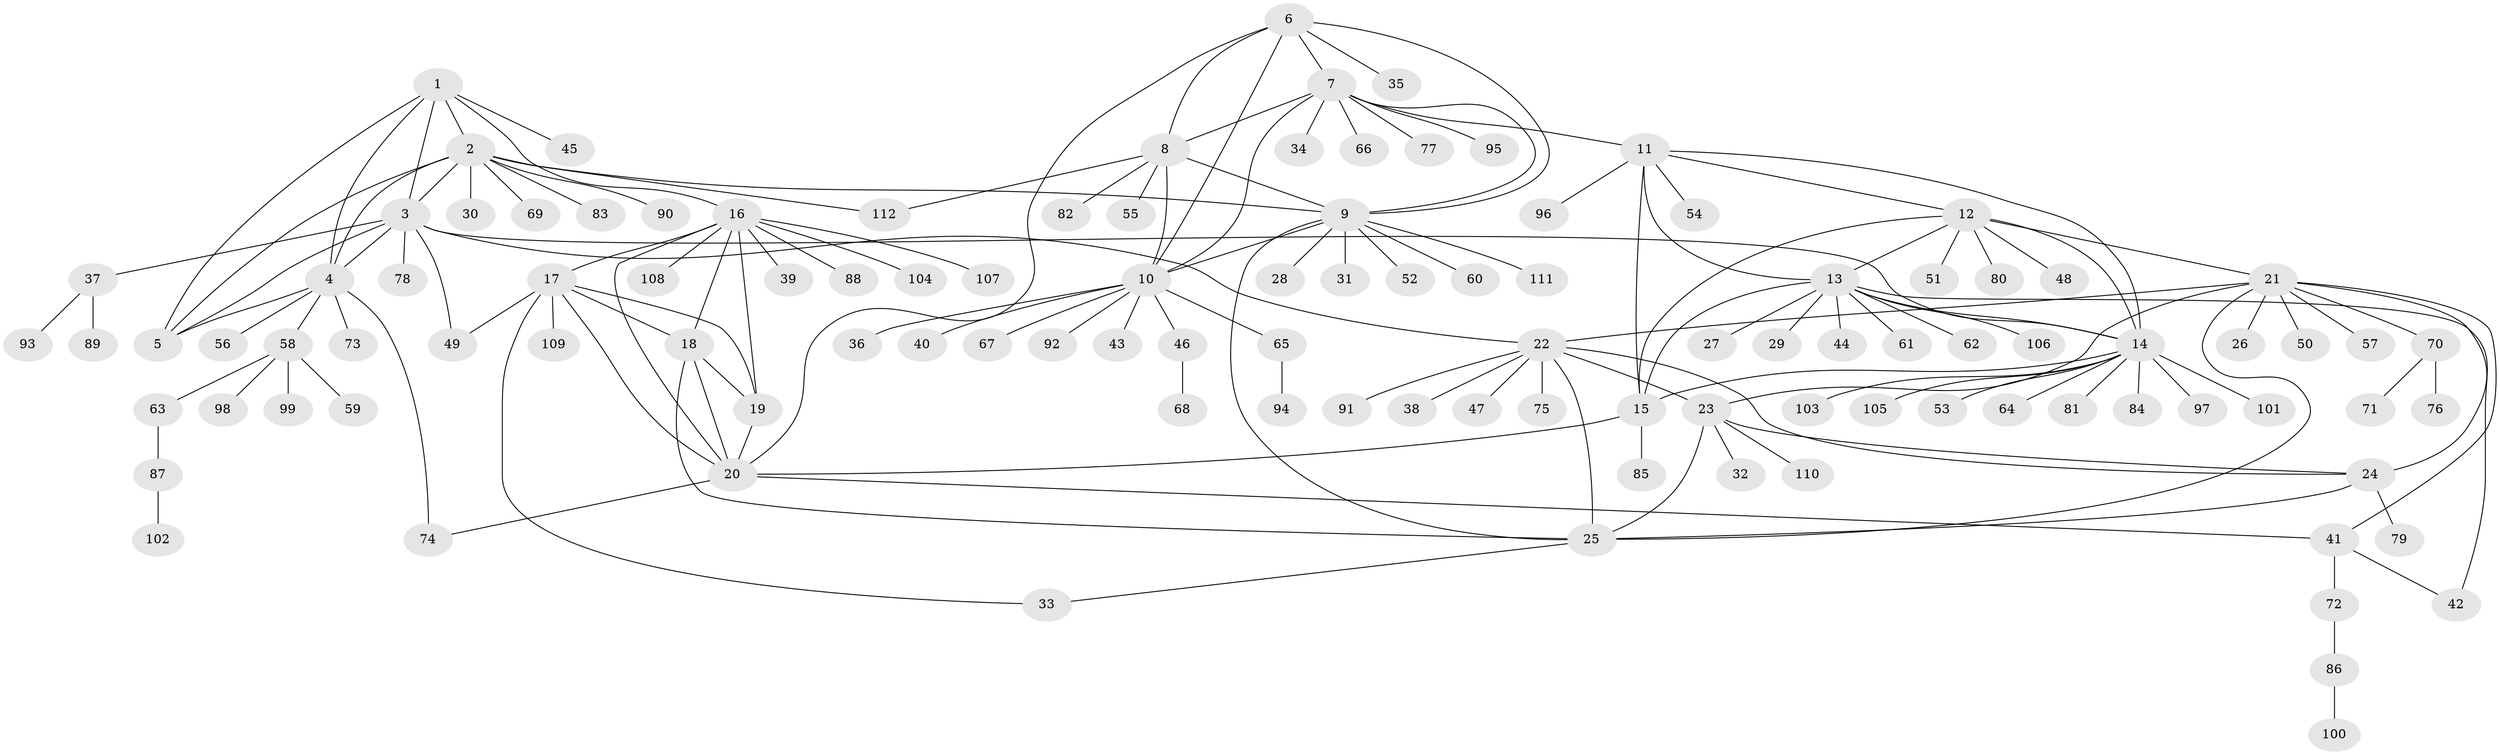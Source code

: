 // Generated by graph-tools (version 1.1) at 2025/37/03/09/25 02:37:14]
// undirected, 112 vertices, 153 edges
graph export_dot {
graph [start="1"]
  node [color=gray90,style=filled];
  1;
  2;
  3;
  4;
  5;
  6;
  7;
  8;
  9;
  10;
  11;
  12;
  13;
  14;
  15;
  16;
  17;
  18;
  19;
  20;
  21;
  22;
  23;
  24;
  25;
  26;
  27;
  28;
  29;
  30;
  31;
  32;
  33;
  34;
  35;
  36;
  37;
  38;
  39;
  40;
  41;
  42;
  43;
  44;
  45;
  46;
  47;
  48;
  49;
  50;
  51;
  52;
  53;
  54;
  55;
  56;
  57;
  58;
  59;
  60;
  61;
  62;
  63;
  64;
  65;
  66;
  67;
  68;
  69;
  70;
  71;
  72;
  73;
  74;
  75;
  76;
  77;
  78;
  79;
  80;
  81;
  82;
  83;
  84;
  85;
  86;
  87;
  88;
  89;
  90;
  91;
  92;
  93;
  94;
  95;
  96;
  97;
  98;
  99;
  100;
  101;
  102;
  103;
  104;
  105;
  106;
  107;
  108;
  109;
  110;
  111;
  112;
  1 -- 2;
  1 -- 3;
  1 -- 4;
  1 -- 5;
  1 -- 16;
  1 -- 45;
  2 -- 3;
  2 -- 4;
  2 -- 5;
  2 -- 9;
  2 -- 30;
  2 -- 69;
  2 -- 83;
  2 -- 90;
  2 -- 112;
  3 -- 4;
  3 -- 5;
  3 -- 14;
  3 -- 22;
  3 -- 37;
  3 -- 49;
  3 -- 78;
  4 -- 5;
  4 -- 56;
  4 -- 58;
  4 -- 73;
  4 -- 74;
  6 -- 7;
  6 -- 8;
  6 -- 9;
  6 -- 10;
  6 -- 20;
  6 -- 35;
  7 -- 8;
  7 -- 9;
  7 -- 10;
  7 -- 11;
  7 -- 34;
  7 -- 66;
  7 -- 77;
  7 -- 95;
  8 -- 9;
  8 -- 10;
  8 -- 55;
  8 -- 82;
  8 -- 112;
  9 -- 10;
  9 -- 25;
  9 -- 28;
  9 -- 31;
  9 -- 52;
  9 -- 60;
  9 -- 111;
  10 -- 36;
  10 -- 40;
  10 -- 43;
  10 -- 46;
  10 -- 65;
  10 -- 67;
  10 -- 92;
  11 -- 12;
  11 -- 13;
  11 -- 14;
  11 -- 15;
  11 -- 54;
  11 -- 96;
  12 -- 13;
  12 -- 14;
  12 -- 15;
  12 -- 21;
  12 -- 48;
  12 -- 51;
  12 -- 80;
  13 -- 14;
  13 -- 15;
  13 -- 27;
  13 -- 29;
  13 -- 42;
  13 -- 44;
  13 -- 61;
  13 -- 62;
  13 -- 106;
  14 -- 15;
  14 -- 53;
  14 -- 64;
  14 -- 81;
  14 -- 84;
  14 -- 97;
  14 -- 101;
  14 -- 103;
  14 -- 105;
  15 -- 20;
  15 -- 85;
  16 -- 17;
  16 -- 18;
  16 -- 19;
  16 -- 20;
  16 -- 39;
  16 -- 88;
  16 -- 104;
  16 -- 107;
  16 -- 108;
  17 -- 18;
  17 -- 19;
  17 -- 20;
  17 -- 33;
  17 -- 49;
  17 -- 109;
  18 -- 19;
  18 -- 20;
  18 -- 25;
  19 -- 20;
  20 -- 41;
  20 -- 74;
  21 -- 22;
  21 -- 23;
  21 -- 24;
  21 -- 25;
  21 -- 26;
  21 -- 41;
  21 -- 50;
  21 -- 57;
  21 -- 70;
  22 -- 23;
  22 -- 24;
  22 -- 25;
  22 -- 38;
  22 -- 47;
  22 -- 75;
  22 -- 91;
  23 -- 24;
  23 -- 25;
  23 -- 32;
  23 -- 110;
  24 -- 25;
  24 -- 79;
  25 -- 33;
  37 -- 89;
  37 -- 93;
  41 -- 42;
  41 -- 72;
  46 -- 68;
  58 -- 59;
  58 -- 63;
  58 -- 98;
  58 -- 99;
  63 -- 87;
  65 -- 94;
  70 -- 71;
  70 -- 76;
  72 -- 86;
  86 -- 100;
  87 -- 102;
}

